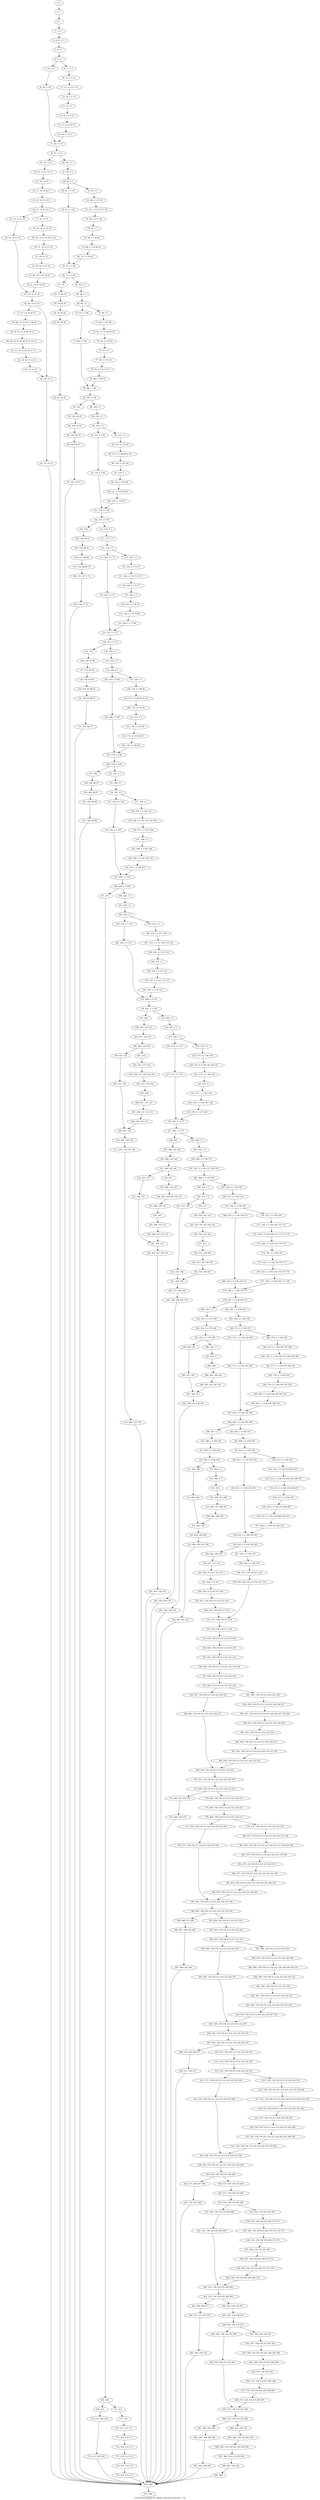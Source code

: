 digraph G {
graph [label="Control-flow-graph for register allocator (function _e3)"]
0[label="0, 0: "];
1[label="1, 1: "];
2[label="2, 2: "];
3[label="3, 3: 0 1 "];
4[label="4, 4: 0 1 2 3 "];
5[label="5, 6: 2 3 "];
6[label="6, 8: 2 3 "];
7[label="7, 9: 2 3 4 "];
8[label="8, 10: 2 3 4 "];
9[label="9, 11: 2 3 "];
10[label="10, 12: 2 3 5 6 "];
11[label="11, 13: 2 3 5 6 7 8 "];
12[label="12, 14: 2 3 7 8 "];
13[label="13, 15: 2 3 "];
14[label="14, 16: 2 3 9 10 "];
15[label="15, 17: 2 3 9 10 11 "];
16[label="16, 18: 2 3 4 11 "];
17[label="17, 20: 2 3 4 "];
18[label="18, 21: 2 3 4 "];
19[label="19, 24: 12 13 "];
20[label="20, 25: 12 13 14 15 "];
21[label="21, 26: 14 15 "];
22[label="22, 27: 14 15 16 17 "];
23[label="23, 29: 14 15 16 17 "];
24[label="24, 31: 14 15 16 17 "];
25[label="25, 32: 14 15 18 "];
26[label="26, 33: 14 15 18 "];
27[label="27, 34: 14 15 "];
28[label="28, 35: 14 15 19 20 "];
29[label="29, 36: 14 15 19 20 21 22 "];
30[label="30, 37: 14 15 21 22 "];
31[label="31, 38: 14 15 "];
32[label="32, 39: 14 15 23 24 "];
33[label="33, 40: 14 15 23 24 25 "];
34[label="34, 41: 14 15 18 25 "];
35[label="35, 43: 14 15 18 "];
36[label="36, 44: 14 15 18 "];
37[label="37, 47: 14 15 26 27 "];
38[label="38, 48: 14 15 26 27 28 29 "];
39[label="39, 49: 14 15 28 29 30 31 "];
40[label="40, 50: 14 15 28 29 30 31 32 33 "];
41[label="41, 51: 14 15 28 29 32 33 "];
42[label="42, 52: 14 15 32 33 "];
43[label="43, 53: 14 15 "];
44[label="44, 54: 14 15 "];
45[label="45, 55: 14 15 "];
46[label="46, 56: 2 3 "];
47[label="47, 58: 2 3 "];
48[label="48, 60: 2 3 "];
49[label="49, 61: 2 3 34 "];
50[label="50, 62: 2 3 34 "];
51[label="51, 63: 2 3 "];
52[label="52, 64: 2 3 35 36 "];
53[label="53, 65: 2 3 35 36 37 38 "];
54[label="54, 66: 2 3 37 38 "];
55[label="55, 67: 2 3 "];
56[label="56, 68: 2 3 39 40 "];
57[label="57, 69: 2 3 39 40 41 "];
58[label="58, 70: 2 3 34 41 "];
59[label="59, 72: 2 3 34 "];
60[label="60, 73: 2 3 34 "];
61[label="61, 76: "];
62[label="62, 77: 42 43 "];
63[label="63, 78: 42 43 "];
64[label="64, 79: 42 43 "];
65[label="65, 80: 44 45 "];
66[label="66, 81: 44 45 "];
67[label="67, 82: 2 3 "];
68[label="68, 84: 2 3 "];
69[label="69, 86: 2 3 "];
70[label="70, 87: 2 3 46 "];
71[label="71, 88: 2 3 46 "];
72[label="72, 89: 2 3 "];
73[label="73, 90: 2 3 47 48 "];
74[label="74, 91: 2 3 47 48 49 50 "];
75[label="75, 92: 2 3 49 50 "];
76[label="76, 93: 2 3 "];
77[label="77, 94: 2 3 51 52 "];
78[label="78, 95: 2 3 51 52 53 "];
79[label="79, 96: 2 3 46 53 "];
80[label="80, 98: 2 3 46 "];
81[label="81, 99: 2 3 46 "];
82[label="82, 102: "];
83[label="83, 103: 54 55 "];
84[label="84, 104: 54 55 "];
85[label="85, 105: 54 55 "];
86[label="86, 106: 56 57 "];
87[label="87, 107: 56 57 "];
88[label="88, 108: 2 3 "];
89[label="89, 110: 2 3 "];
90[label="90, 112: 2 3 "];
91[label="91, 113: 2 3 58 "];
92[label="92, 114: 2 3 58 "];
93[label="93, 115: 2 3 "];
94[label="94, 116: 2 3 59 60 "];
95[label="95, 117: 2 3 59 60 61 62 "];
96[label="96, 118: 2 3 61 62 "];
97[label="97, 119: 2 3 "];
98[label="98, 120: 2 3 63 64 "];
99[label="99, 121: 2 3 63 64 65 "];
100[label="100, 122: 2 3 58 65 "];
101[label="101, 124: 2 3 58 "];
102[label="102, 125: 2 3 58 "];
103[label="103, 128: "];
104[label="104, 129: 66 67 "];
105[label="105, 130: 66 67 "];
106[label="106, 131: 68 69 "];
107[label="107, 132: 68 69 70 "];
108[label="108, 133: 70 71 72 "];
109[label="109, 134: 71 72 "];
110[label="110, 135: 2 3 "];
111[label="111, 137: 2 3 "];
112[label="112, 139: 2 3 "];
113[label="113, 140: 2 3 73 "];
114[label="114, 141: 2 3 73 "];
115[label="115, 142: 2 3 "];
116[label="116, 143: 2 3 74 75 "];
117[label="117, 144: 2 3 74 75 76 77 "];
118[label="118, 145: 2 3 76 77 "];
119[label="119, 146: 2 3 "];
120[label="120, 147: 2 3 78 79 "];
121[label="121, 148: 2 3 78 79 80 "];
122[label="122, 149: 2 3 73 80 "];
123[label="123, 151: 2 3 73 "];
124[label="124, 152: 2 3 73 "];
125[label="125, 155: "];
126[label="126, 156: 81 82 "];
127[label="127, 157: 81 82 "];
128[label="128, 158: 83 84 "];
129[label="129, 159: 83 84 85 "];
130[label="130, 160: 85 86 87 "];
131[label="131, 161: 86 87 "];
132[label="132, 162: 2 3 "];
133[label="133, 164: 2 3 "];
134[label="134, 166: 2 3 "];
135[label="135, 167: 2 3 88 "];
136[label="136, 168: 2 3 88 "];
137[label="137, 169: 2 3 "];
138[label="138, 170: 2 3 89 90 "];
139[label="139, 171: 2 3 89 90 91 92 "];
140[label="140, 172: 2 3 91 92 "];
141[label="141, 173: 2 3 "];
142[label="142, 174: 2 3 93 94 "];
143[label="143, 175: 2 3 93 94 95 "];
144[label="144, 176: 2 3 88 95 "];
145[label="145, 178: 2 3 88 "];
146[label="146, 179: 2 3 88 "];
147[label="147, 182: "];
148[label="148, 183: 96 97 "];
149[label="149, 184: 96 97 "];
150[label="150, 185: 98 99 "];
151[label="151, 186: 98 99 "];
152[label="152, 187: 2 3 "];
153[label="153, 189: 2 3 "];
154[label="154, 191: 2 3 "];
155[label="155, 192: 2 3 100 "];
156[label="156, 193: 2 3 100 "];
157[label="157, 194: 2 3 "];
158[label="158, 195: 2 3 101 102 "];
159[label="159, 196: 2 3 101 102 103 104 "];
160[label="160, 197: 2 3 103 104 "];
161[label="161, 198: 2 3 "];
162[label="162, 199: 2 3 105 106 "];
163[label="163, 200: 2 3 105 106 107 "];
164[label="164, 201: 2 3 100 107 "];
165[label="165, 203: 2 3 100 "];
166[label="166, 204: 2 3 100 "];
167[label="167, 207: "];
168[label="168, 208: "];
169[label="169, 211: "];
170[label="170, 212: 108 109 "];
171[label="171, 213: 108 109 "];
172[label="172, 215: "];
173[label="173, 216: "];
174[label="174, 217: 110 111 "];
175[label="175, 218: 110 111 "];
176[label="176, 219: 112 113 "];
177[label="177, 220: 112 113 "];
178[label="178, 221: 114 115 "];
179[label="179, 222: 114 115 "];
180[label="180, 224: 2 3 "];
181[label="181, 226: 2 3 "];
182[label="182, 228: 2 3 "];
183[label="183, 229: 2 3 116 "];
184[label="184, 230: 2 3 116 "];
185[label="185, 231: 2 3 "];
186[label="186, 232: 2 3 117 118 "];
187[label="187, 233: 2 3 117 118 119 120 "];
188[label="188, 234: 2 3 119 120 "];
189[label="189, 235: 2 3 "];
190[label="190, 236: 2 3 121 122 "];
191[label="191, 237: 2 3 121 122 123 "];
192[label="192, 238: 2 3 116 123 "];
193[label="193, 240: 2 3 116 "];
194[label="194, 241: 2 3 116 "];
195[label="195, 244: "];
196[label="196, 245: 124 125 "];
197[label="197, 247: 124 125 "];
198[label="198, 249: 124 125 "];
199[label="199, 250: 126 "];
200[label="200, 251: 126 "];
201[label="201, 252: "];
202[label="202, 253: 127 128 "];
203[label="203, 254: 127 128 129 130 "];
204[label="204, 255: 129 130 "];
205[label="205, 256: "];
206[label="206, 257: 131 132 "];
207[label="207, 258: 131 132 133 "];
208[label="208, 259: 126 133 "];
209[label="209, 261: 126 "];
210[label="210, 262: 126 134 "];
211[label="211, 263: 134 135 136 "];
212[label="212, 264: 135 136 "];
213[label="213, 265: 2 3 "];
214[label="214, 267: 2 3 "];
215[label="215, 269: 2 3 "];
216[label="216, 270: 2 3 137 "];
217[label="217, 271: 2 3 137 "];
218[label="218, 272: 2 3 "];
219[label="219, 273: 2 3 138 139 "];
220[label="220, 274: 2 3 138 139 140 141 "];
221[label="221, 275: 2 3 140 141 "];
222[label="222, 276: 2 3 "];
223[label="223, 277: 2 3 142 143 "];
224[label="224, 278: 2 3 142 143 144 "];
225[label="225, 279: 2 3 137 144 "];
226[label="226, 281: 2 3 137 "];
227[label="227, 282: 2 3 137 "];
228[label="228, 285: "];
229[label="229, 286: 145 146 "];
230[label="230, 288: 145 146 "];
231[label="231, 290: 145 146 "];
232[label="232, 291: 147 "];
233[label="233, 292: 147 "];
234[label="234, 293: "];
235[label="235, 294: 148 149 "];
236[label="236, 295: 148 149 150 151 "];
237[label="237, 296: 150 151 "];
238[label="238, 297: "];
239[label="239, 298: 152 153 "];
240[label="240, 299: 147 152 153 "];
241[label="241, 301: 147 "];
242[label="242, 302: 147 154 155 "];
243[label="243, 303: 154 155 "];
244[label="244, 304: 2 3 "];
245[label="245, 305: 2 3 "];
246[label="246, 306: 2 3 156 157 "];
247[label="247, 307: 2 3 156 157 158 159 "];
248[label="248, 308: 2 3 158 159 "];
249[label="249, 312: 2 3 "];
250[label="250, 314: 2 3 "];
251[label="251, 315: 160 "];
252[label="252, 316: 160 "];
253[label="253, 317: "];
254[label="254, 318: 161 162 "];
255[label="255, 319: 161 162 163 164 "];
256[label="256, 320: 163 164 "];
257[label="257, 321: "];
258[label="258, 322: 165 166 "];
259[label="259, 323: 165 166 167 "];
260[label="260, 324: 160 167 "];
261[label="261, 326: 160 "];
262[label="262, 327: 160 168 "];
263[label="263, 328: 168 169 170 "];
264[label="264, 329: 169 170 "];
265[label="265, 330: 2 3 158 159 "];
266[label="266, 332: 2 3 158 159 "];
267[label="267, 334: 2 3 158 159 "];
268[label="268, 335: 2 3 158 159 171 "];
269[label="269, 336: 2 3 158 159 171 "];
270[label="270, 337: 2 3 158 159 "];
271[label="271, 338: 2 3 158 159 172 173 "];
272[label="272, 339: 2 3 158 159 172 173 174 175 "];
273[label="273, 340: 2 3 158 159 174 175 "];
274[label="274, 341: 2 3 158 159 "];
275[label="275, 342: 2 3 158 159 176 177 "];
276[label="276, 343: 2 3 158 159 176 177 178 "];
277[label="277, 344: 2 3 158 159 171 178 "];
278[label="278, 346: 2 3 158 159 171 "];
279[label="279, 347: 2 3 158 159 171 "];
280[label="280, 350: 2 3 "];
281[label="281, 351: 2 3 179 180 "];
282[label="282, 353: 2 3 179 180 "];
283[label="283, 355: 2 3 179 180 "];
284[label="284, 356: 181 "];
285[label="285, 357: 181 "];
286[label="286, 358: 2 3 "];
287[label="287, 359: 2 3 "];
288[label="288, 360: "];
289[label="289, 361: 182 183 "];
290[label="290, 362: 181 182 183 "];
291[label="291, 364: 181 "];
292[label="292, 365: 181 184 185 "];
293[label="293, 366: 184 185 "];
294[label="294, 367: 2 3 158 159 "];
295[label="295, 369: 2 3 158 159 "];
296[label="296, 371: 2 3 158 159 "];
297[label="297, 372: 2 3 158 159 186 "];
298[label="298, 373: 2 3 158 159 186 "];
299[label="299, 374: 2 3 158 159 "];
300[label="300, 375: 2 3 158 159 187 188 "];
301[label="301, 376: 2 3 158 159 187 188 189 190 "];
302[label="302, 377: 2 3 158 159 189 190 "];
303[label="303, 378: 2 3 158 159 "];
304[label="304, 379: 2 3 158 159 191 192 "];
305[label="305, 380: 2 3 158 159 191 192 193 "];
306[label="306, 381: 2 3 158 159 186 193 "];
307[label="307, 383: 2 3 158 159 186 "];
308[label="308, 384: 2 3 158 159 186 "];
309[label="309, 387: 2 3 "];
310[label="310, 388: 2 3 194 195 "];
311[label="311, 390: 2 3 194 195 "];
312[label="312, 392: 2 3 194 195 "];
313[label="313, 393: 196 "];
314[label="314, 394: 196 "];
315[label="315, 395: 2 3 "];
316[label="316, 396: 2 3 "];
317[label="317, 397: "];
318[label="318, 398: 197 198 "];
319[label="319, 399: 197 198 199 "];
320[label="320, 400: 196 199 "];
321[label="321, 402: 196 "];
322[label="322, 403: 196 200 "];
323[label="323, 404: 200 201 202 "];
324[label="324, 405: 201 202 "];
325[label="325, 406: 2 3 158 159 "];
326[label="326, 408: 2 3 158 159 "];
327[label="327, 410: 2 3 158 159 "];
328[label="328, 411: 2 3 158 159 203 "];
329[label="329, 412: 2 3 158 159 203 "];
330[label="330, 413: 2 3 158 159 "];
331[label="331, 414: 2 3 158 159 204 205 "];
332[label="332, 415: 2 3 158 159 204 205 206 207 "];
333[label="333, 416: 2 3 158 159 206 207 "];
334[label="334, 417: 2 3 158 159 "];
335[label="335, 418: 2 3 158 159 208 209 "];
336[label="336, 419: 2 3 158 159 208 209 210 "];
337[label="337, 420: 2 3 158 159 203 210 "];
338[label="338, 422: 2 3 158 159 203 "];
339[label="339, 423: 2 3 158 159 203 "];
340[label="340, 426: 158 159 "];
341[label="341, 427: 211 212 "];
342[label="342, 428: 211 212 213 214 "];
343[label="343, 429: 213 214 "];
344[label="344, 430: 213 214 215 216 "];
345[label="345, 431: 158 159 213 214 215 216 "];
346[label="346, 432: 158 159 213 214 "];
347[label="347, 433: 2 3 158 159 "];
348[label="348, 434: 2 3 158 159 "];
349[label="349, 435: 158 159 217 218 "];
350[label="350, 436: 158 159 213 214 217 218 "];
351[label="351, 437: 158 159 213 214 "];
352[label="352, 438: 158 159 213 214 "];
353[label="353, 439: 158 159 213 214 219 220 "];
354[label="354, 440: 158 159 213 214 219 220 "];
355[label="355, 441: 158 159 213 214 221 222 "];
356[label="356, 442: 158 159 213 214 221 222 223 224 "];
357[label="357, 444: 158 159 213 214 223 224 "];
358[label="358, 446: 158 159 213 214 223 224 "];
359[label="359, 447: 158 159 213 214 223 224 225 "];
360[label="360, 448: 158 159 213 214 223 224 225 "];
361[label="361, 449: 158 159 213 214 223 224 "];
362[label="362, 450: 158 159 213 214 223 224 226 227 "];
363[label="363, 451: 158 159 213 214 223 224 226 227 228 229 "];
364[label="364, 452: 158 159 213 214 223 224 228 229 "];
365[label="365, 453: 158 159 213 214 223 224 "];
366[label="366, 454: 158 159 213 214 223 224 230 231 "];
367[label="367, 455: 158 159 213 214 223 224 230 231 232 "];
368[label="368, 456: 158 159 213 214 223 224 225 232 "];
369[label="369, 458: 158 159 213 214 223 224 225 "];
370[label="370, 591: 158 159 213 214 223 224 225 233 "];
371[label="371, 459: 158 159 213 214 223 224 225 233 "];
372[label="372, 463: 233 234 235 "];
373[label="373, 464: 234 235 "];
374[label="374, 465: 158 159 213 214 223 224 233 "];
375[label="375, 467: 158 159 213 214 223 224 233 "];
376[label="376, 469: 158 159 213 214 223 224 233 "];
377[label="377, 470: 158 159 213 214 223 224 233 236 "];
378[label="378, 471: 158 159 213 214 223 224 233 236 "];
379[label="379, 472: 158 159 213 214 223 224 233 "];
380[label="380, 473: 158 159 213 214 223 224 233 237 238 "];
381[label="381, 474: 158 159 213 214 223 224 233 237 238 239 240 "];
382[label="382, 475: 158 159 213 214 223 224 233 239 240 "];
383[label="383, 476: 158 159 213 214 223 224 233 "];
384[label="384, 477: 158 159 213 214 223 224 233 241 242 "];
385[label="385, 478: 158 159 213 214 223 224 233 241 242 243 "];
386[label="386, 479: 158 159 213 214 223 224 233 236 243 "];
387[label="387, 481: 158 159 213 214 223 224 233 236 "];
388[label="388, 482: 158 159 213 214 223 224 233 236 "];
389[label="389, 486: 233 244 "];
390[label="390, 487: 244 245 246 "];
391[label="391, 488: 245 246 "];
392[label="392, 489: 158 159 213 214 223 224 "];
393[label="393, 491: 158 159 213 214 223 224 "];
394[label="394, 493: 158 159 213 214 223 224 "];
395[label="395, 494: 158 159 213 214 223 224 247 "];
396[label="396, 495: 158 159 213 214 223 224 247 "];
397[label="397, 496: 158 159 213 214 223 224 "];
398[label="398, 497: 158 159 213 214 223 224 248 249 "];
399[label="399, 498: 158 159 213 214 223 224 248 249 250 251 "];
400[label="400, 499: 158 159 213 214 223 224 250 251 "];
401[label="401, 500: 158 159 213 214 223 224 "];
402[label="402, 501: 158 159 213 214 223 224 252 253 "];
403[label="403, 502: 158 159 213 214 223 224 252 253 254 "];
404[label="404, 503: 158 159 213 214 223 224 247 254 "];
405[label="405, 505: 158 159 213 214 223 224 247 "];
406[label="406, 592: 158 159 213 214 223 224 247 255 "];
407[label="407, 506: 158 159 213 214 223 224 247 255 "];
408[label="408, 510: 255 256 257 "];
409[label="409, 511: 256 257 "];
410[label="410, 512: 158 159 213 214 223 224 255 "];
411[label="411, 514: 158 159 213 214 223 224 255 "];
412[label="412, 516: 158 159 213 214 223 224 255 "];
413[label="413, 517: 158 159 213 214 223 224 255 258 "];
414[label="414, 518: 158 159 213 214 223 224 255 258 "];
415[label="415, 519: 158 159 213 214 223 224 255 "];
416[label="416, 520: 158 159 213 214 223 224 255 259 260 "];
417[label="417, 521: 158 159 213 214 223 224 255 259 260 261 262 "];
418[label="418, 522: 158 159 213 214 223 224 255 261 262 "];
419[label="419, 523: 158 159 213 214 223 224 255 "];
420[label="420, 524: 158 159 213 214 223 224 255 263 264 "];
421[label="421, 525: 158 159 213 214 223 224 255 263 264 265 "];
422[label="422, 526: 158 159 213 214 223 224 255 258 265 "];
423[label="423, 528: 158 159 213 214 223 224 255 258 "];
424[label="424, 593: 158 159 213 214 223 224 255 258 266 "];
425[label="425, 529: 158 159 255 258 266 "];
426[label="426, 533: 266 267 268 "];
427[label="427, 534: 267 268 "];
428[label="428, 535: 158 159 255 266 "];
429[label="429, 537: 158 159 255 266 "];
430[label="430, 539: 158 159 255 266 "];
431[label="431, 540: 158 159 255 266 269 "];
432[label="432, 541: 158 159 255 266 269 "];
433[label="433, 542: 158 159 255 266 "];
434[label="434, 543: 158 159 255 266 270 271 "];
435[label="435, 544: 158 159 255 266 270 271 272 273 "];
436[label="436, 545: 158 159 255 266 272 273 "];
437[label="437, 546: 158 159 255 266 "];
438[label="438, 547: 158 159 255 266 274 275 "];
439[label="439, 548: 158 159 255 266 274 275 276 "];
440[label="440, 549: 158 159 255 266 269 276 "];
441[label="441, 551: 158 159 255 266 269 "];
442[label="442, 552: 158 159 255 266 269 "];
443[label="443, 556: 266 277 "];
444[label="444, 557: 277 278 279 "];
445[label="445, 558: 278 279 "];
446[label="446, 559: 158 159 255 "];
447[label="447, 561: 158 159 255 "];
448[label="448, 563: 158 159 255 "];
449[label="449, 564: 158 159 255 280 "];
450[label="450, 565: 158 159 255 280 "];
451[label="451, 566: 158 159 255 "];
452[label="452, 567: 158 159 255 281 282 "];
453[label="453, 568: 158 159 255 281 282 283 284 "];
454[label="454, 569: 158 159 255 283 284 "];
455[label="455, 570: 158 159 255 "];
456[label="456, 571: 158 159 255 285 286 "];
457[label="457, 572: 158 159 255 285 286 287 "];
458[label="458, 573: 158 159 255 280 287 "];
459[label="459, 575: 158 159 255 280 "];
460[label="460, 576: 158 159 255 280 "];
461[label="461, 580: 255 288 "];
462[label="462, 581: 288 289 290 "];
463[label="463, 582: 289 290 "];
464[label="464, 583: 158 159 "];
465[label="465, 584: 158 159 291 292 "];
466[label="466, 585: 158 159 291 292 293 294 "];
467[label="467, 586: 158 159 293 294 "];
468[label="468, 587: 293 294 "];
469[label="469, 588: "];
470[label="470, 589: "];
471[label="471, 590: "];
0->1 ;
1->2 ;
2->3 ;
3->4 ;
4->5 ;
5->6 ;
6->7 ;
6->9 ;
7->8 ;
8->17 ;
9->10 ;
10->11 ;
11->12 ;
12->13 ;
13->14 ;
14->15 ;
15->16 ;
16->17 ;
17->18 ;
18->19 ;
18->46 ;
19->20 ;
20->21 ;
21->22 ;
22->23 ;
23->24 ;
24->25 ;
24->27 ;
25->26 ;
26->35 ;
27->28 ;
28->29 ;
29->30 ;
30->31 ;
31->32 ;
32->33 ;
33->34 ;
34->35 ;
35->36 ;
36->37 ;
36->44 ;
37->38 ;
38->39 ;
39->40 ;
40->41 ;
41->42 ;
42->43 ;
43->44 ;
44->45 ;
45->470 ;
46->47 ;
47->48 ;
48->49 ;
48->51 ;
49->50 ;
50->59 ;
51->52 ;
52->53 ;
53->54 ;
54->55 ;
55->56 ;
56->57 ;
57->58 ;
58->59 ;
59->60 ;
60->61 ;
60->67 ;
61->62 ;
62->63 ;
63->64 ;
64->65 ;
65->66 ;
66->470 ;
67->68 ;
68->69 ;
69->70 ;
69->72 ;
70->71 ;
71->80 ;
72->73 ;
73->74 ;
74->75 ;
75->76 ;
76->77 ;
77->78 ;
78->79 ;
79->80 ;
80->81 ;
81->82 ;
81->88 ;
82->83 ;
83->84 ;
84->85 ;
85->86 ;
86->87 ;
87->470 ;
88->89 ;
89->90 ;
90->91 ;
90->93 ;
91->92 ;
92->101 ;
93->94 ;
94->95 ;
95->96 ;
96->97 ;
97->98 ;
98->99 ;
99->100 ;
100->101 ;
101->102 ;
102->103 ;
102->110 ;
103->104 ;
104->105 ;
105->106 ;
106->107 ;
107->108 ;
108->109 ;
109->470 ;
110->111 ;
111->112 ;
112->113 ;
112->115 ;
113->114 ;
114->123 ;
115->116 ;
116->117 ;
117->118 ;
118->119 ;
119->120 ;
120->121 ;
121->122 ;
122->123 ;
123->124 ;
124->125 ;
124->132 ;
125->126 ;
126->127 ;
127->128 ;
128->129 ;
129->130 ;
130->131 ;
131->470 ;
132->133 ;
133->134 ;
134->135 ;
134->137 ;
135->136 ;
136->145 ;
137->138 ;
138->139 ;
139->140 ;
140->141 ;
141->142 ;
142->143 ;
143->144 ;
144->145 ;
145->146 ;
146->147 ;
146->152 ;
147->148 ;
148->149 ;
149->150 ;
150->151 ;
151->470 ;
152->153 ;
153->154 ;
154->155 ;
154->157 ;
155->156 ;
156->165 ;
157->158 ;
158->159 ;
159->160 ;
160->161 ;
161->162 ;
162->163 ;
163->164 ;
164->165 ;
165->166 ;
166->167 ;
166->180 ;
167->168 ;
168->169 ;
168->172 ;
169->170 ;
170->171 ;
171->470 ;
172->173 ;
173->174 ;
174->175 ;
175->176 ;
176->177 ;
177->178 ;
178->179 ;
179->470 ;
180->181 ;
181->182 ;
182->183 ;
182->185 ;
183->184 ;
184->193 ;
185->186 ;
186->187 ;
187->188 ;
188->189 ;
189->190 ;
190->191 ;
191->192 ;
192->193 ;
193->194 ;
194->195 ;
194->213 ;
195->196 ;
196->197 ;
197->198 ;
198->199 ;
198->201 ;
199->200 ;
200->209 ;
201->202 ;
202->203 ;
203->204 ;
204->205 ;
205->206 ;
206->207 ;
207->208 ;
208->209 ;
209->210 ;
210->211 ;
211->212 ;
212->470 ;
213->214 ;
214->215 ;
215->216 ;
215->218 ;
216->217 ;
217->226 ;
218->219 ;
219->220 ;
220->221 ;
221->222 ;
222->223 ;
223->224 ;
224->225 ;
225->226 ;
226->227 ;
227->228 ;
227->244 ;
228->229 ;
229->230 ;
230->231 ;
231->232 ;
231->234 ;
232->233 ;
233->241 ;
234->235 ;
235->236 ;
236->237 ;
237->238 ;
238->239 ;
239->240 ;
240->241 ;
241->242 ;
242->243 ;
243->470 ;
244->245 ;
245->246 ;
246->247 ;
247->248 ;
248->249 ;
248->265 ;
249->250 ;
250->251 ;
250->253 ;
251->252 ;
252->261 ;
253->254 ;
254->255 ;
255->256 ;
256->257 ;
257->258 ;
258->259 ;
259->260 ;
260->261 ;
261->262 ;
262->263 ;
263->264 ;
264->470 ;
265->266 ;
266->267 ;
267->268 ;
267->270 ;
268->269 ;
269->278 ;
270->271 ;
271->272 ;
272->273 ;
273->274 ;
274->275 ;
275->276 ;
276->277 ;
277->278 ;
278->279 ;
279->280 ;
279->294 ;
280->281 ;
281->282 ;
282->283 ;
283->284 ;
283->286 ;
284->285 ;
285->291 ;
286->287 ;
287->288 ;
288->289 ;
289->290 ;
290->291 ;
291->292 ;
292->293 ;
293->470 ;
294->295 ;
295->296 ;
296->297 ;
296->299 ;
297->298 ;
298->307 ;
299->300 ;
300->301 ;
301->302 ;
302->303 ;
303->304 ;
304->305 ;
305->306 ;
306->307 ;
307->308 ;
308->309 ;
308->325 ;
309->310 ;
310->311 ;
311->312 ;
312->313 ;
312->315 ;
313->314 ;
314->321 ;
315->316 ;
316->317 ;
317->318 ;
318->319 ;
319->320 ;
320->321 ;
321->322 ;
322->323 ;
323->324 ;
324->470 ;
325->326 ;
326->327 ;
327->328 ;
327->330 ;
328->329 ;
329->338 ;
330->331 ;
331->332 ;
332->333 ;
333->334 ;
334->335 ;
335->336 ;
336->337 ;
337->338 ;
338->339 ;
339->340 ;
339->347 ;
340->341 ;
341->342 ;
342->343 ;
343->344 ;
344->345 ;
345->346 ;
346->351 ;
347->348 ;
348->349 ;
349->350 ;
350->351 ;
351->352 ;
352->353 ;
353->354 ;
354->355 ;
355->356 ;
356->357 ;
357->358 ;
358->359 ;
358->361 ;
359->360 ;
360->369 ;
361->362 ;
362->363 ;
363->364 ;
364->365 ;
365->366 ;
366->367 ;
367->368 ;
368->369 ;
369->370 ;
370->371 ;
371->372 ;
371->374 ;
372->373 ;
373->470 ;
374->375 ;
375->376 ;
376->377 ;
376->379 ;
377->378 ;
378->387 ;
379->380 ;
380->381 ;
381->382 ;
382->383 ;
383->384 ;
384->385 ;
385->386 ;
386->387 ;
387->388 ;
388->389 ;
388->392 ;
389->390 ;
390->391 ;
391->470 ;
392->393 ;
393->394 ;
394->395 ;
394->397 ;
395->396 ;
396->405 ;
397->398 ;
398->399 ;
399->400 ;
400->401 ;
401->402 ;
402->403 ;
403->404 ;
404->405 ;
405->406 ;
406->407 ;
407->408 ;
407->410 ;
408->409 ;
409->470 ;
410->411 ;
411->412 ;
412->413 ;
412->415 ;
413->414 ;
414->423 ;
415->416 ;
416->417 ;
417->418 ;
418->419 ;
419->420 ;
420->421 ;
421->422 ;
422->423 ;
423->424 ;
424->425 ;
425->426 ;
425->428 ;
426->427 ;
427->470 ;
428->429 ;
429->430 ;
430->431 ;
430->433 ;
431->432 ;
432->441 ;
433->434 ;
434->435 ;
435->436 ;
436->437 ;
437->438 ;
438->439 ;
439->440 ;
440->441 ;
441->442 ;
442->443 ;
442->446 ;
443->444 ;
444->445 ;
445->470 ;
446->447 ;
447->448 ;
448->449 ;
448->451 ;
449->450 ;
450->459 ;
451->452 ;
452->453 ;
453->454 ;
454->455 ;
455->456 ;
456->457 ;
457->458 ;
458->459 ;
459->460 ;
460->461 ;
460->464 ;
461->462 ;
462->463 ;
463->470 ;
464->465 ;
465->466 ;
466->467 ;
467->468 ;
468->469 ;
469->470 ;
470->471 ;
}

